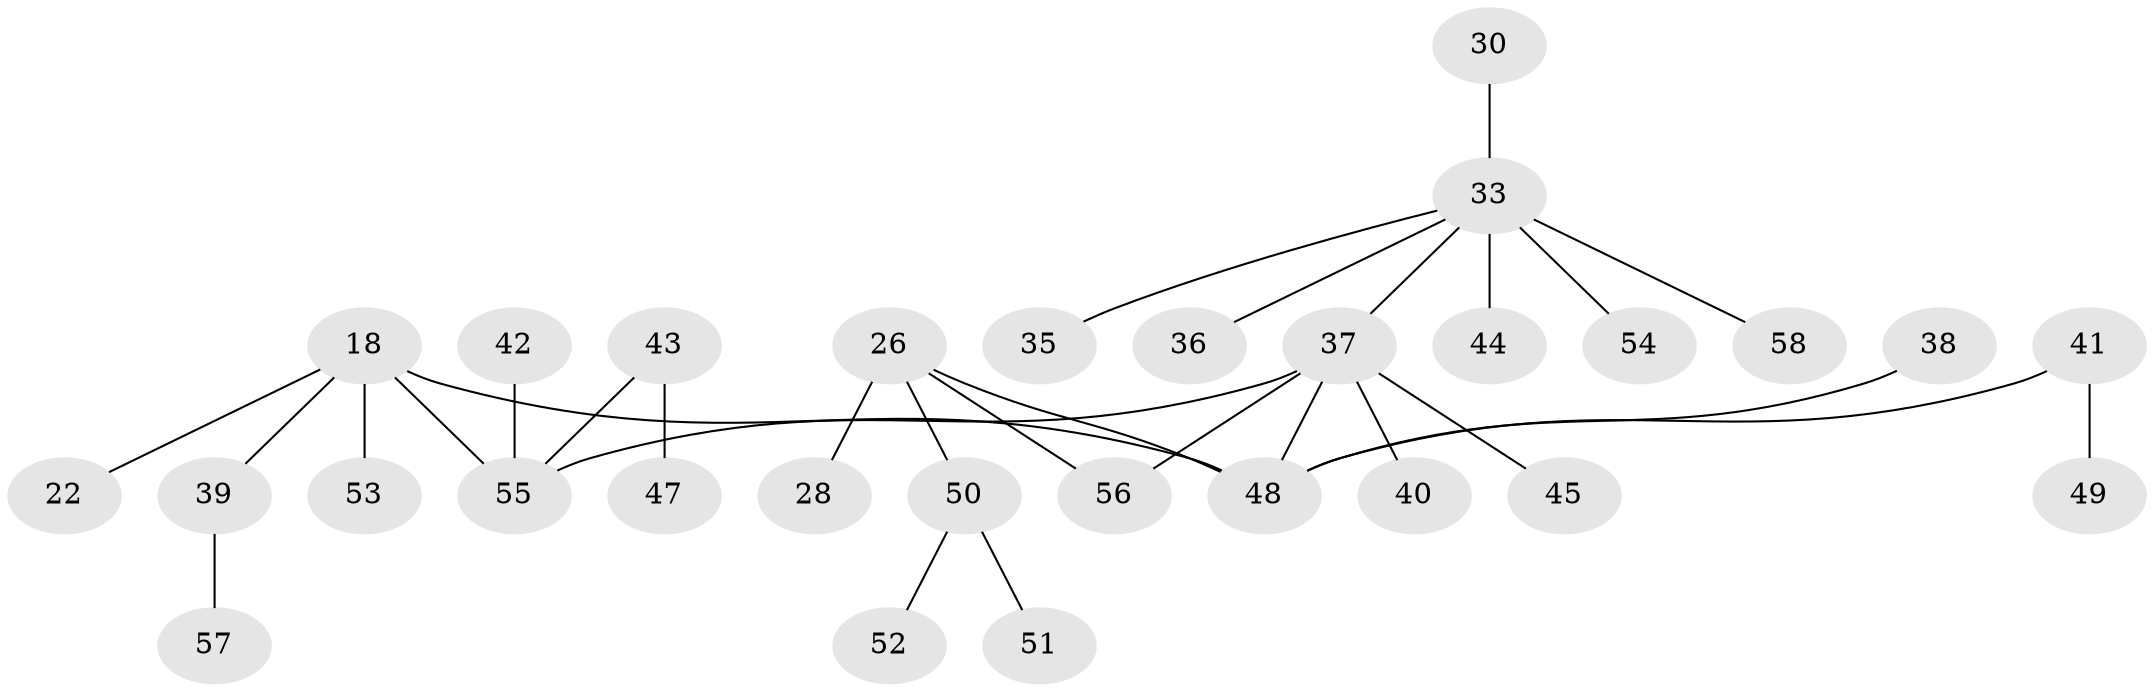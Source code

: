 // original degree distribution, {4: 0.05172413793103448, 8: 0.017241379310344827, 2: 0.25862068965517243, 5: 0.08620689655172414, 1: 0.4827586206896552, 3: 0.08620689655172414, 6: 0.017241379310344827}
// Generated by graph-tools (version 1.1) at 2025/42/03/09/25 04:42:54]
// undirected, 29 vertices, 30 edges
graph export_dot {
graph [start="1"]
  node [color=gray90,style=filled];
  18 [super="+10"];
  22;
  26 [super="+11+20"];
  28;
  30;
  33 [super="+9+14+17"];
  35;
  36 [super="+24"];
  37 [super="+6+8+16+21+25+27+29"];
  38;
  39 [super="+31"];
  40;
  41;
  42;
  43;
  44;
  45;
  47;
  48 [super="+19+5"];
  49;
  50 [super="+23+46"];
  51;
  52;
  53;
  54;
  55 [super="+34"];
  56;
  57;
  58;
  18 -- 22;
  18 -- 48 [weight=2];
  18 -- 53;
  18 -- 55;
  18 -- 39;
  26 -- 48;
  26 -- 56;
  26 -- 50 [weight=2];
  26 -- 28;
  30 -- 33;
  33 -- 58 [weight=2];
  33 -- 54;
  33 -- 35;
  33 -- 44;
  33 -- 37;
  33 -- 36;
  37 -- 56;
  37 -- 40;
  37 -- 45;
  37 -- 48;
  37 -- 55;
  38 -- 48;
  39 -- 57;
  41 -- 49;
  41 -- 48;
  42 -- 55;
  43 -- 47;
  43 -- 55;
  50 -- 51;
  50 -- 52;
}

